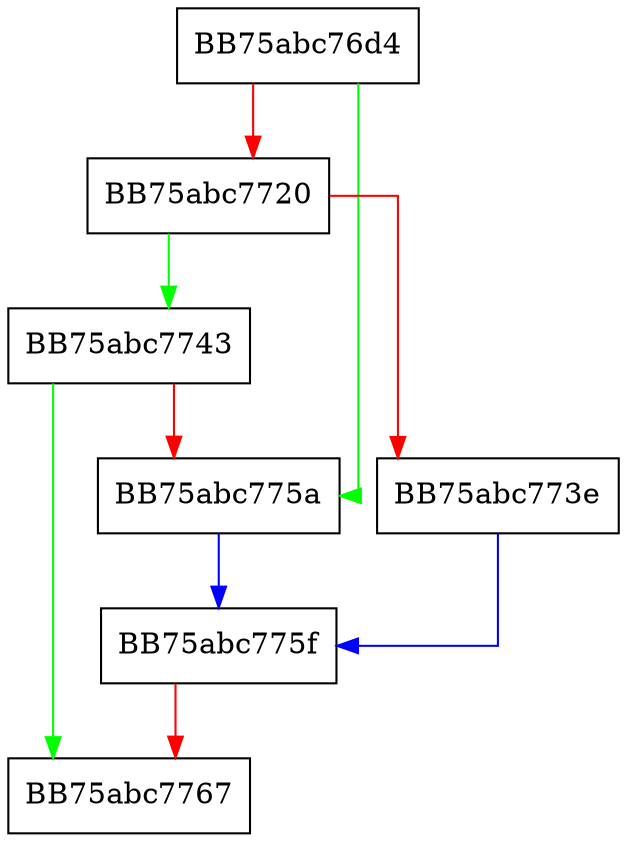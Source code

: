 digraph msil_esc_localloc_worker {
  node [shape="box"];
  graph [splines=ortho];
  BB75abc76d4 -> BB75abc775a [color="green"];
  BB75abc76d4 -> BB75abc7720 [color="red"];
  BB75abc7720 -> BB75abc7743 [color="green"];
  BB75abc7720 -> BB75abc773e [color="red"];
  BB75abc773e -> BB75abc775f [color="blue"];
  BB75abc7743 -> BB75abc7767 [color="green"];
  BB75abc7743 -> BB75abc775a [color="red"];
  BB75abc775a -> BB75abc775f [color="blue"];
  BB75abc775f -> BB75abc7767 [color="red"];
}